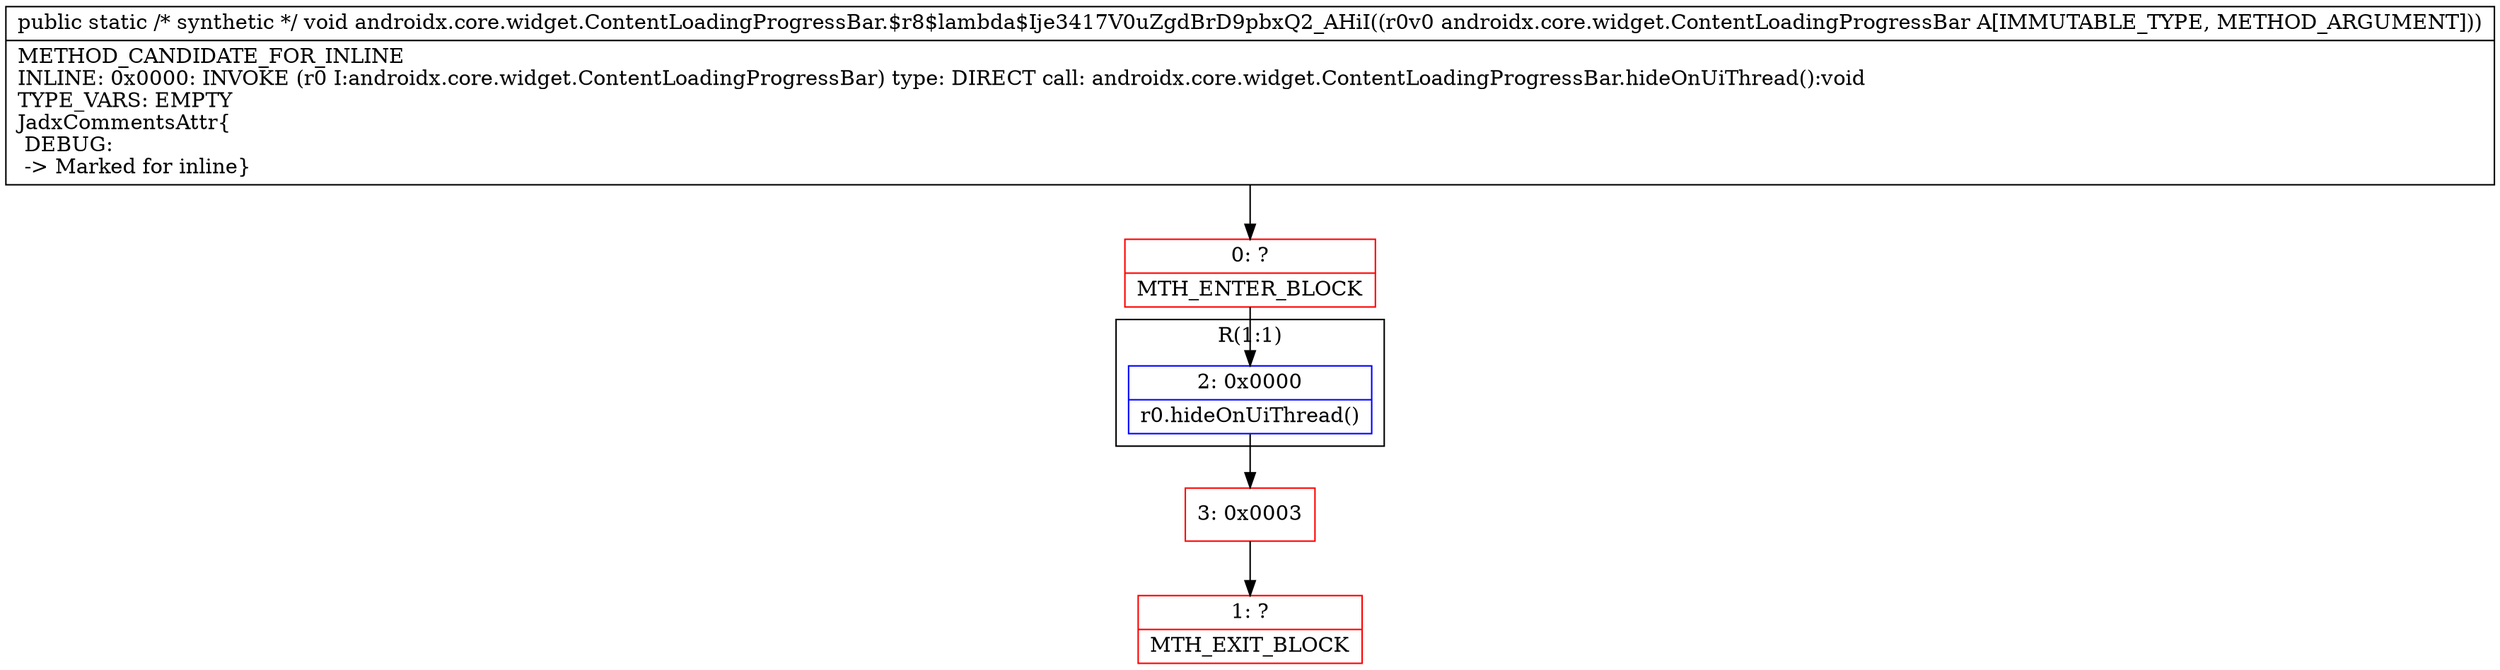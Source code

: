 digraph "CFG forandroidx.core.widget.ContentLoadingProgressBar.$r8$lambda$Ije3417V0uZgdBrD9pbxQ2_AHiI(Landroidx\/core\/widget\/ContentLoadingProgressBar;)V" {
subgraph cluster_Region_1050958316 {
label = "R(1:1)";
node [shape=record,color=blue];
Node_2 [shape=record,label="{2\:\ 0x0000|r0.hideOnUiThread()\l}"];
}
Node_0 [shape=record,color=red,label="{0\:\ ?|MTH_ENTER_BLOCK\l}"];
Node_3 [shape=record,color=red,label="{3\:\ 0x0003}"];
Node_1 [shape=record,color=red,label="{1\:\ ?|MTH_EXIT_BLOCK\l}"];
MethodNode[shape=record,label="{public static \/* synthetic *\/ void androidx.core.widget.ContentLoadingProgressBar.$r8$lambda$Ije3417V0uZgdBrD9pbxQ2_AHiI((r0v0 androidx.core.widget.ContentLoadingProgressBar A[IMMUTABLE_TYPE, METHOD_ARGUMENT]))  | METHOD_CANDIDATE_FOR_INLINE\lINLINE: 0x0000: INVOKE  (r0 I:androidx.core.widget.ContentLoadingProgressBar) type: DIRECT call: androidx.core.widget.ContentLoadingProgressBar.hideOnUiThread():void\lTYPE_VARS: EMPTY\lJadxCommentsAttr\{\l DEBUG: \l \-\> Marked for inline\}\l}"];
MethodNode -> Node_0;Node_2 -> Node_3;
Node_0 -> Node_2;
Node_3 -> Node_1;
}

